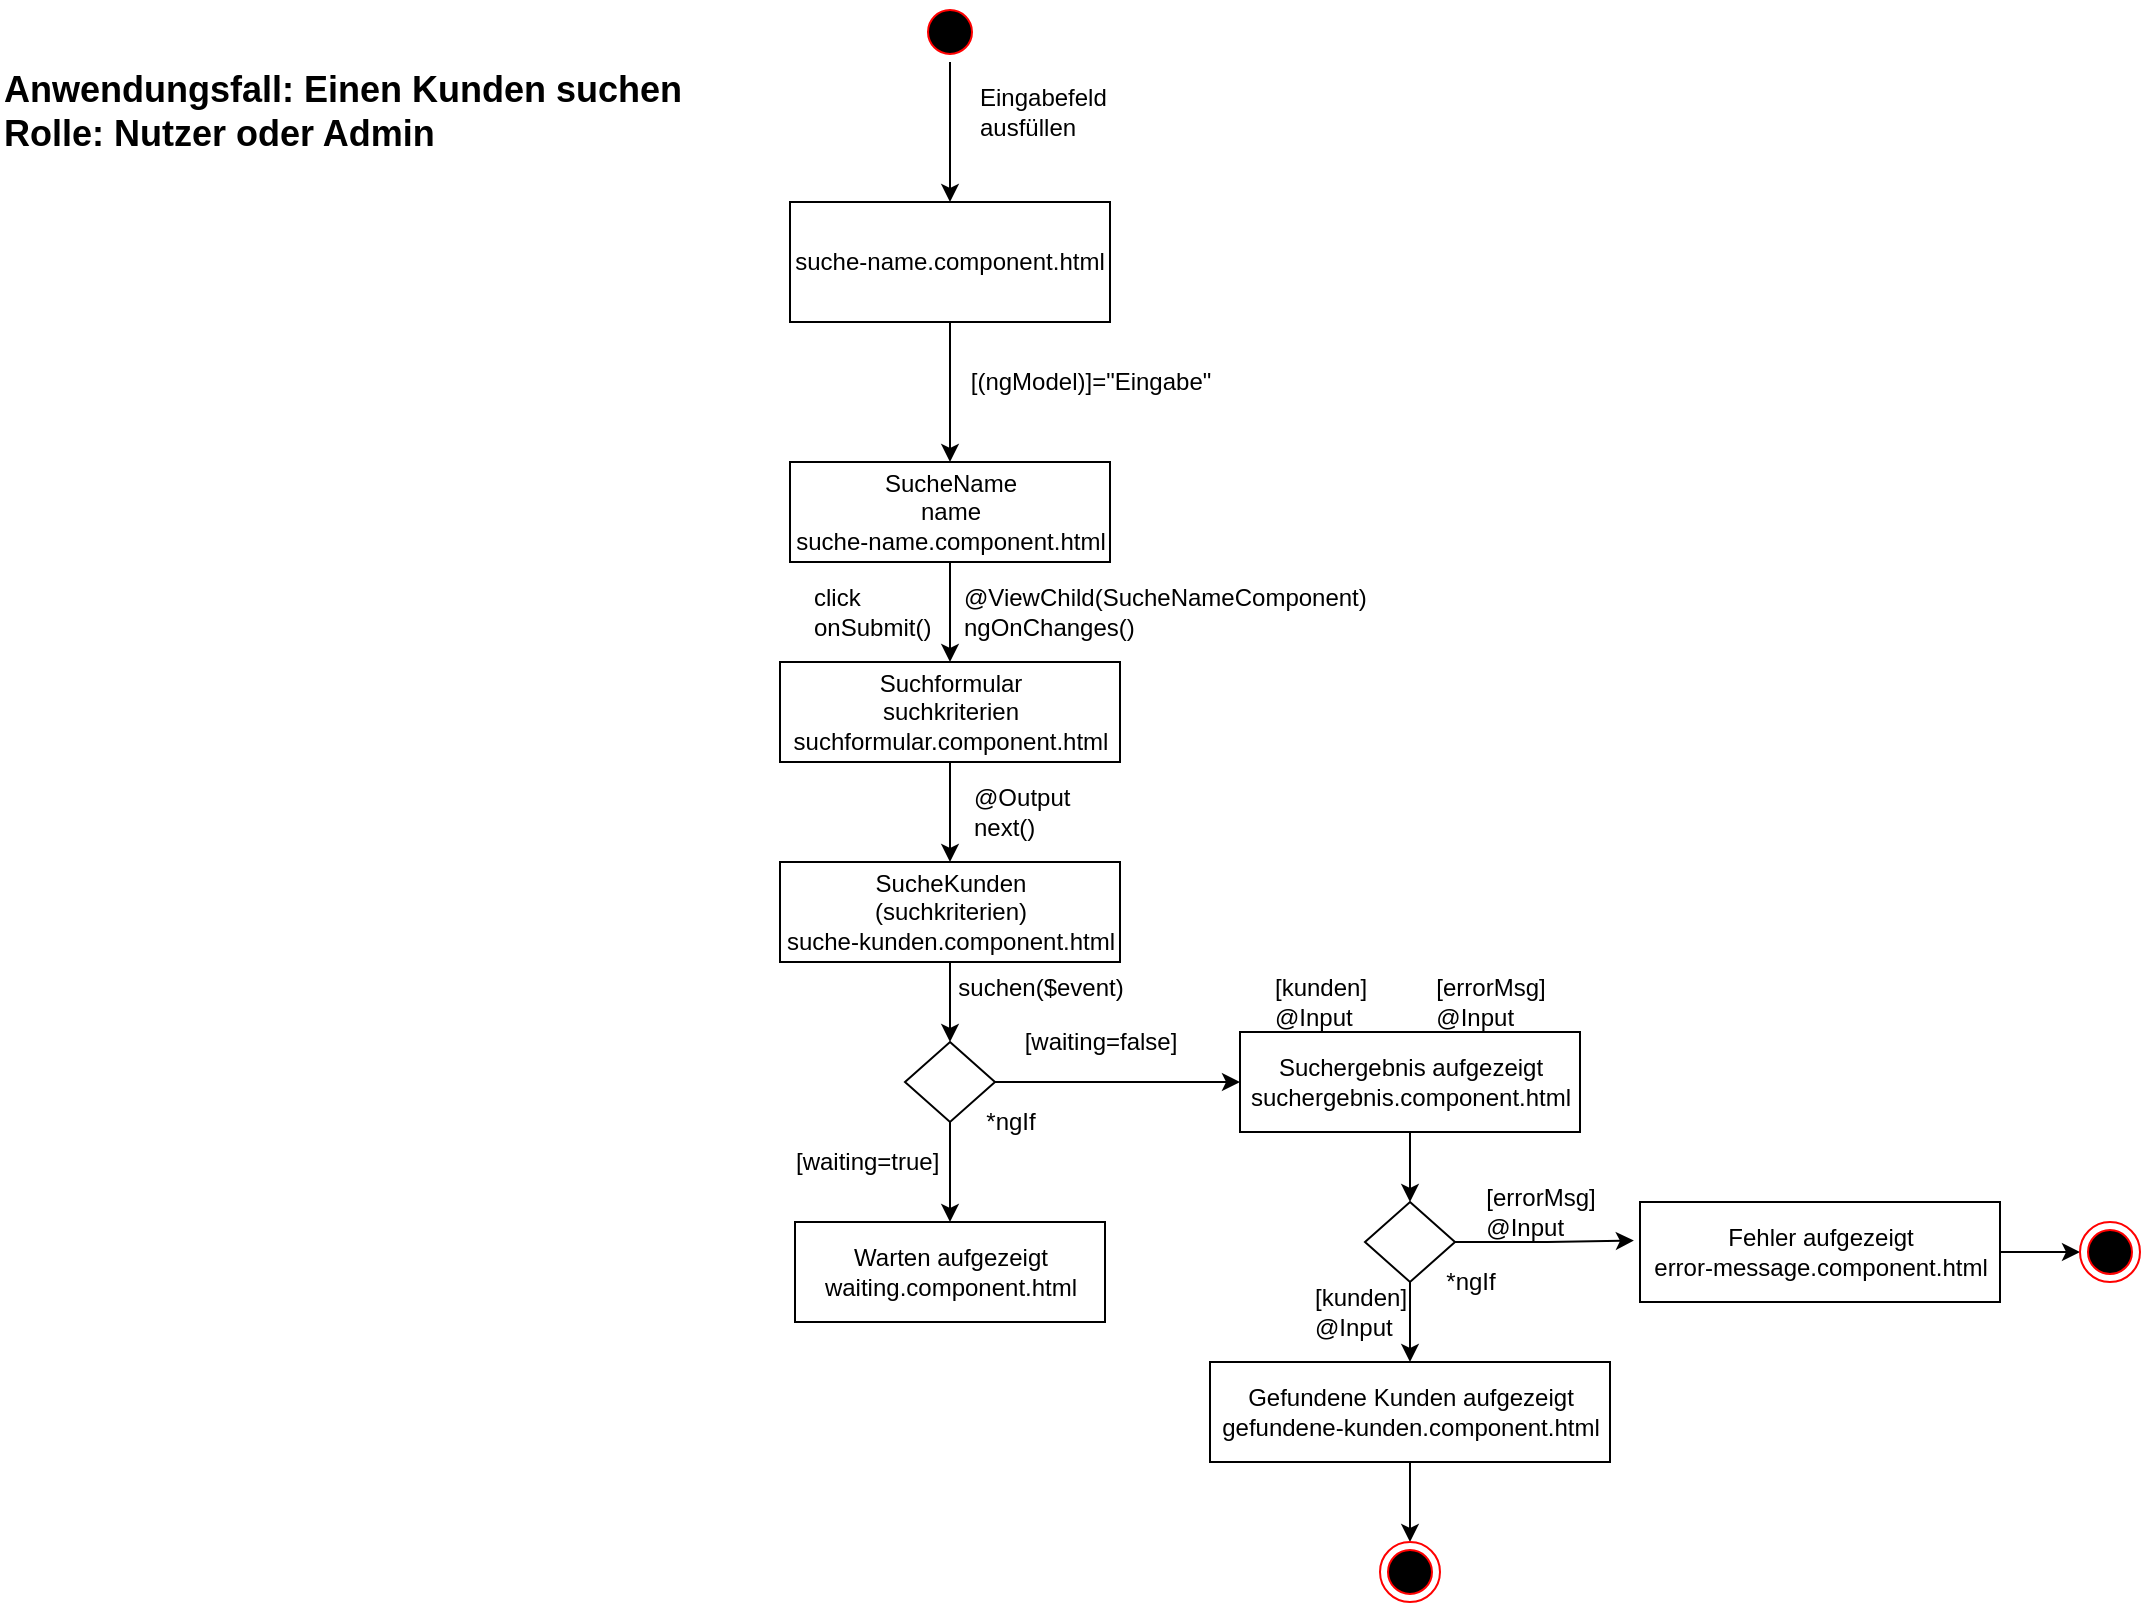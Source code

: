 <mxfile version="14.7.4" type="device"><diagram name="Page-1" id="e7e014a7-5840-1c2e-5031-d8a46d1fe8dd"><mxGraphModel dx="1422" dy="828" grid="1" gridSize="10" guides="1" tooltips="1" connect="1" arrows="1" fold="1" page="1" pageScale="1" pageWidth="1169" pageHeight="826" background="none" math="0" shadow="0"><root><mxCell id="0"/><mxCell id="1" parent="0"/><mxCell id="x1HIMZSocm9ShC_TVfVP-2" style="edgeStyle=orthogonalEdgeStyle;rounded=0;orthogonalLoop=1;jettySize=auto;html=1;" parent="1" source="yxbtwLn8mN5EDXHiPZAV-43" edge="1"><mxGeometry relative="1" as="geometry"><mxPoint x="495" y="113" as="targetPoint"/></mxGeometry></mxCell><mxCell id="yxbtwLn8mN5EDXHiPZAV-43" value="" style="ellipse;html=1;shape=startState;fillColor=#000000;strokeColor=#ff0000;" parent="1" vertex="1"><mxGeometry x="480" y="13" width="30" height="30" as="geometry"/></mxCell><mxCell id="yxbtwLn8mN5EDXHiPZAV-47" style="edgeStyle=orthogonalEdgeStyle;rounded=0;orthogonalLoop=1;jettySize=auto;html=1;entryX=0.5;entryY=0;entryDx=0;entryDy=0;" parent="1" source="yxbtwLn8mN5EDXHiPZAV-45" target="yxbtwLn8mN5EDXHiPZAV-48" edge="1"><mxGeometry relative="1" as="geometry"><mxPoint x="495" y="363" as="targetPoint"/></mxGeometry></mxCell><mxCell id="yxbtwLn8mN5EDXHiPZAV-45" value="SucheName&lt;br&gt;name&lt;br&gt;suche-name.component.html" style="html=1;" parent="1" vertex="1"><mxGeometry x="415" y="243" width="160" height="50" as="geometry"/></mxCell><mxCell id="yxbtwLn8mN5EDXHiPZAV-51" style="edgeStyle=orthogonalEdgeStyle;rounded=0;orthogonalLoop=1;jettySize=auto;html=1;" parent="1" source="yxbtwLn8mN5EDXHiPZAV-48" target="yxbtwLn8mN5EDXHiPZAV-50" edge="1"><mxGeometry relative="1" as="geometry"/></mxCell><mxCell id="yxbtwLn8mN5EDXHiPZAV-48" value="Suchformular&lt;br&gt;suchkriterien&lt;br&gt;suchformular.component.html" style="html=1;" parent="1" vertex="1"><mxGeometry x="410" y="343" width="170" height="50" as="geometry"/></mxCell><mxCell id="yxbtwLn8mN5EDXHiPZAV-49" value="@Output&lt;br&gt;next()" style="text;html=1;align=left;verticalAlign=middle;resizable=0;points=[];autosize=1;strokeColor=none;" parent="1" vertex="1"><mxGeometry x="505" y="403" width="60" height="30" as="geometry"/></mxCell><mxCell id="yxbtwLn8mN5EDXHiPZAV-56" style="edgeStyle=orthogonalEdgeStyle;rounded=0;orthogonalLoop=1;jettySize=auto;html=1;" parent="1" source="yxbtwLn8mN5EDXHiPZAV-50" target="yxbtwLn8mN5EDXHiPZAV-55" edge="1"><mxGeometry relative="1" as="geometry"/></mxCell><mxCell id="yxbtwLn8mN5EDXHiPZAV-50" value="SucheKunden&lt;br&gt;(suchkriterien)&lt;br&gt;suche-kunden.component.html" style="html=1;" parent="1" vertex="1"><mxGeometry x="410" y="443" width="170" height="50" as="geometry"/></mxCell><mxCell id="yxbtwLn8mN5EDXHiPZAV-52" value="suchen($event)" style="text;html=1;align=center;verticalAlign=middle;resizable=0;points=[];autosize=1;strokeColor=none;" parent="1" vertex="1"><mxGeometry x="490" y="496" width="100" height="20" as="geometry"/></mxCell><mxCell id="yxbtwLn8mN5EDXHiPZAV-58" style="edgeStyle=orthogonalEdgeStyle;rounded=0;orthogonalLoop=1;jettySize=auto;html=1;" parent="1" source="yxbtwLn8mN5EDXHiPZAV-55" target="yxbtwLn8mN5EDXHiPZAV-57" edge="1"><mxGeometry relative="1" as="geometry"/></mxCell><mxCell id="yxbtwLn8mN5EDXHiPZAV-61" style="edgeStyle=orthogonalEdgeStyle;rounded=0;orthogonalLoop=1;jettySize=auto;html=1;" parent="1" source="yxbtwLn8mN5EDXHiPZAV-55" target="yxbtwLn8mN5EDXHiPZAV-60" edge="1"><mxGeometry relative="1" as="geometry"/></mxCell><mxCell id="yxbtwLn8mN5EDXHiPZAV-55" value="" style="rhombus;whiteSpace=wrap;html=1;" parent="1" vertex="1"><mxGeometry x="472.5" y="533" width="45" height="40" as="geometry"/></mxCell><mxCell id="yxbtwLn8mN5EDXHiPZAV-57" value="Warten aufgezeigt&lt;br&gt;waiting.component.html" style="html=1;" parent="1" vertex="1"><mxGeometry x="417.5" y="623" width="155" height="50" as="geometry"/></mxCell><mxCell id="yxbtwLn8mN5EDXHiPZAV-59" value="*ngIf" style="text;html=1;align=center;verticalAlign=middle;resizable=0;points=[];autosize=1;strokeColor=none;" parent="1" vertex="1"><mxGeometry x="505" y="563" width="40" height="20" as="geometry"/></mxCell><mxCell id="yxbtwLn8mN5EDXHiPZAV-65" style="edgeStyle=orthogonalEdgeStyle;rounded=0;orthogonalLoop=1;jettySize=auto;html=1;" parent="1" source="yxbtwLn8mN5EDXHiPZAV-60" target="yxbtwLn8mN5EDXHiPZAV-64" edge="1"><mxGeometry relative="1" as="geometry"/></mxCell><mxCell id="yxbtwLn8mN5EDXHiPZAV-60" value="Suchergebnis aufgezeigt&lt;br&gt;suchergebnis.component.html" style="html=1;" parent="1" vertex="1"><mxGeometry x="640" y="528" width="170" height="50" as="geometry"/></mxCell><mxCell id="yxbtwLn8mN5EDXHiPZAV-62" value="[kunden]&lt;br&gt;&lt;div style=&quot;text-align: left&quot;&gt;&lt;span&gt;@Input&lt;/span&gt;&lt;/div&gt;" style="text;html=1;align=center;verticalAlign=middle;resizable=0;points=[];autosize=1;strokeColor=none;" parent="1" vertex="1"><mxGeometry x="650" y="498" width="60" height="30" as="geometry"/></mxCell><mxCell id="yxbtwLn8mN5EDXHiPZAV-63" value="[errorMsg]&lt;br&gt;&lt;div style=&quot;text-align: left&quot;&gt;&lt;span&gt;@Input&lt;/span&gt;&lt;/div&gt;" style="text;html=1;align=center;verticalAlign=middle;resizable=0;points=[];autosize=1;strokeColor=none;" parent="1" vertex="1"><mxGeometry x="730" y="498" width="70" height="30" as="geometry"/></mxCell><mxCell id="yxbtwLn8mN5EDXHiPZAV-70" style="edgeStyle=orthogonalEdgeStyle;rounded=0;orthogonalLoop=1;jettySize=auto;html=1;" parent="1" source="yxbtwLn8mN5EDXHiPZAV-64" target="yxbtwLn8mN5EDXHiPZAV-67" edge="1"><mxGeometry relative="1" as="geometry"/></mxCell><mxCell id="yxbtwLn8mN5EDXHiPZAV-73" style="edgeStyle=orthogonalEdgeStyle;rounded=0;orthogonalLoop=1;jettySize=auto;html=1;entryX=-0.017;entryY=0.386;entryDx=0;entryDy=0;entryPerimeter=0;" parent="1" source="yxbtwLn8mN5EDXHiPZAV-64" target="yxbtwLn8mN5EDXHiPZAV-72" edge="1"><mxGeometry relative="1" as="geometry"/></mxCell><mxCell id="yxbtwLn8mN5EDXHiPZAV-64" value="" style="rhombus;whiteSpace=wrap;html=1;" parent="1" vertex="1"><mxGeometry x="702.5" y="613" width="45" height="40" as="geometry"/></mxCell><mxCell id="EwrWoGi9fswRe4w6S0GX-2" style="edgeStyle=orthogonalEdgeStyle;rounded=0;orthogonalLoop=1;jettySize=auto;html=1;" parent="1" source="yxbtwLn8mN5EDXHiPZAV-67" target="EwrWoGi9fswRe4w6S0GX-1" edge="1"><mxGeometry relative="1" as="geometry"/></mxCell><mxCell id="yxbtwLn8mN5EDXHiPZAV-67" value="Gefundene Kunden aufgezeigt&lt;br&gt;gefundene-kunden.component.html" style="html=1;" parent="1" vertex="1"><mxGeometry x="625" y="693" width="200" height="50" as="geometry"/></mxCell><mxCell id="yxbtwLn8mN5EDXHiPZAV-68" value="Eingabefeld&lt;br&gt;&lt;div&gt;&lt;span&gt;ausfüllen&lt;/span&gt;&lt;/div&gt;" style="text;html=1;align=left;verticalAlign=middle;resizable=0;points=[];autosize=1;strokeColor=none;" parent="1" vertex="1"><mxGeometry x="507.5" y="53" width="80" height="30" as="geometry"/></mxCell><mxCell id="yxbtwLn8mN5EDXHiPZAV-69" value="@ViewChild(SucheNameComponent)&lt;br&gt;ngOnChanges()" style="text;html=1;align=left;verticalAlign=middle;resizable=0;points=[];autosize=1;strokeColor=none;" parent="1" vertex="1"><mxGeometry x="500" y="303" width="220" height="30" as="geometry"/></mxCell><mxCell id="yxbtwLn8mN5EDXHiPZAV-71" value="[kunden]&lt;br&gt;&lt;div style=&quot;text-align: left&quot;&gt;&lt;span&gt;@Input&lt;/span&gt;&lt;/div&gt;" style="text;html=1;align=center;verticalAlign=middle;resizable=0;points=[];autosize=1;strokeColor=none;" parent="1" vertex="1"><mxGeometry x="670" y="653" width="60" height="30" as="geometry"/></mxCell><mxCell id="EwrWoGi9fswRe4w6S0GX-4" style="edgeStyle=orthogonalEdgeStyle;rounded=0;orthogonalLoop=1;jettySize=auto;html=1;" parent="1" source="yxbtwLn8mN5EDXHiPZAV-72" target="EwrWoGi9fswRe4w6S0GX-3" edge="1"><mxGeometry relative="1" as="geometry"/></mxCell><mxCell id="yxbtwLn8mN5EDXHiPZAV-72" value="Fehler aufgezeigt&lt;br&gt;error-message.component.html" style="html=1;" parent="1" vertex="1"><mxGeometry x="840" y="613" width="180" height="50" as="geometry"/></mxCell><mxCell id="yxbtwLn8mN5EDXHiPZAV-74" value="[errorMsg]&lt;br&gt;&lt;div style=&quot;text-align: left&quot;&gt;&lt;span&gt;@Input&lt;/span&gt;&lt;/div&gt;" style="text;html=1;align=center;verticalAlign=middle;resizable=0;points=[];autosize=1;strokeColor=none;" parent="1" vertex="1"><mxGeometry x="755" y="603" width="70" height="30" as="geometry"/></mxCell><mxCell id="yxbtwLn8mN5EDXHiPZAV-75" value="*ngIf" style="text;html=1;align=center;verticalAlign=middle;resizable=0;points=[];autosize=1;strokeColor=none;" parent="1" vertex="1"><mxGeometry x="735" y="643" width="40" height="20" as="geometry"/></mxCell><mxCell id="yxbtwLn8mN5EDXHiPZAV-76" value="[waiting=true]&amp;nbsp;" style="text;html=1;align=center;verticalAlign=middle;resizable=0;points=[];autosize=1;strokeColor=none;" parent="1" vertex="1"><mxGeometry x="410" y="583" width="90" height="20" as="geometry"/></mxCell><mxCell id="yxbtwLn8mN5EDXHiPZAV-77" value="[waiting=false]" style="text;html=1;align=center;verticalAlign=middle;resizable=0;points=[];autosize=1;strokeColor=none;" parent="1" vertex="1"><mxGeometry x="524.5" y="523" width="90" height="20" as="geometry"/></mxCell><mxCell id="EwrWoGi9fswRe4w6S0GX-1" value="" style="ellipse;html=1;shape=endState;fillColor=#000000;strokeColor=#ff0000;" parent="1" vertex="1"><mxGeometry x="710" y="783" width="30" height="30" as="geometry"/></mxCell><mxCell id="EwrWoGi9fswRe4w6S0GX-3" value="" style="ellipse;html=1;shape=endState;fillColor=#000000;strokeColor=#ff0000;" parent="1" vertex="1"><mxGeometry x="1060" y="623" width="30" height="30" as="geometry"/></mxCell><mxCell id="x1HIMZSocm9ShC_TVfVP-3" style="edgeStyle=orthogonalEdgeStyle;rounded=0;orthogonalLoop=1;jettySize=auto;html=1;" parent="1" source="x1HIMZSocm9ShC_TVfVP-1" target="yxbtwLn8mN5EDXHiPZAV-45" edge="1"><mxGeometry relative="1" as="geometry"/></mxCell><mxCell id="x1HIMZSocm9ShC_TVfVP-1" value="suche-name.component.html" style="rounded=0;whiteSpace=wrap;html=1;" parent="1" vertex="1"><mxGeometry x="415" y="113" width="160" height="60" as="geometry"/></mxCell><mxCell id="x1HIMZSocm9ShC_TVfVP-4" value="click&lt;br&gt;&lt;div&gt;&lt;span&gt;onSubmit()&lt;/span&gt;&lt;/div&gt;" style="text;html=1;align=left;verticalAlign=middle;resizable=0;points=[];autosize=1;strokeColor=none;" parent="1" vertex="1"><mxGeometry x="425" y="303" width="70" height="30" as="geometry"/></mxCell><mxCell id="x1HIMZSocm9ShC_TVfVP-5" value="&lt;span style=&quot;text-align: left&quot;&gt;[(ngModel)]=&quot;Eingabe&quot;&lt;/span&gt;" style="text;html=1;align=center;verticalAlign=middle;resizable=0;points=[];autosize=1;strokeColor=none;" parent="1" vertex="1"><mxGeometry x="495" y="193" width="140" height="20" as="geometry"/></mxCell><mxCell id="x1HIMZSocm9ShC_TVfVP-7" value="&lt;div&gt;&lt;b style=&quot;font-size: 18px&quot;&gt;Anwendungsfall: Einen Kunden suchen&lt;/b&gt;&lt;/div&gt;&lt;font style=&quot;font-size: 18px&quot;&gt;&lt;b&gt;Rolle: Nutzer oder Admin&lt;/b&gt;&lt;/font&gt;" style="text;html=1;align=left;verticalAlign=middle;resizable=0;points=[];autosize=1;strokeColor=none;" parent="1" vertex="1"><mxGeometry x="20" y="48" width="350" height="40" as="geometry"/></mxCell></root></mxGraphModel></diagram></mxfile>